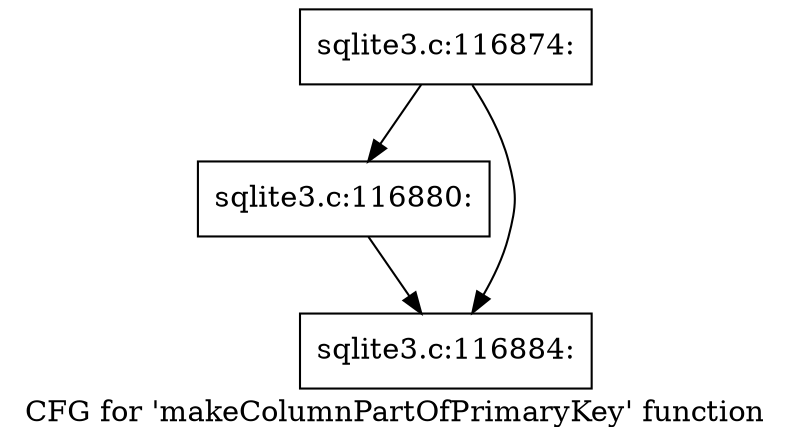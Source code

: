 digraph "CFG for 'makeColumnPartOfPrimaryKey' function" {
	label="CFG for 'makeColumnPartOfPrimaryKey' function";

	Node0x55c0f911c5b0 [shape=record,label="{sqlite3.c:116874:}"];
	Node0x55c0f911c5b0 -> Node0x55c0f911caa0;
	Node0x55c0f911c5b0 -> Node0x55c0f911caf0;
	Node0x55c0f911caa0 [shape=record,label="{sqlite3.c:116880:}"];
	Node0x55c0f911caa0 -> Node0x55c0f911caf0;
	Node0x55c0f911caf0 [shape=record,label="{sqlite3.c:116884:}"];
}
